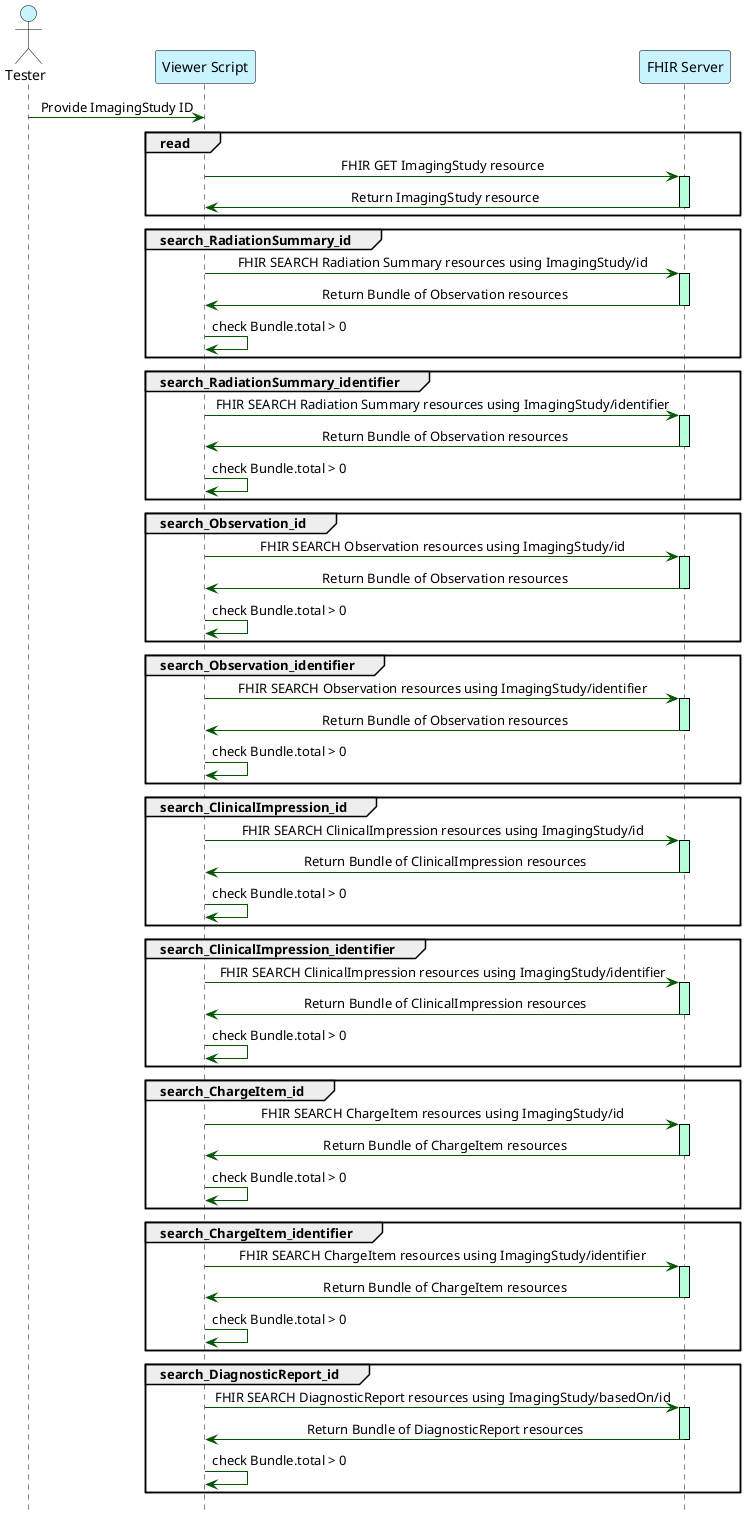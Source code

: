 @startuml
hide footbox
skinparam sequenceMessageAlign center
skinparam sequence {
  ArrowColor #005500
  LifeLineBorderColor Black
  ActorFontColor Black
  ActorBorderColor Black
  ParticipantBorderColor Black
  ParticipantBackgroundColor #c9f4ff
  ActorBackgroundColor #c9f4ff
}

actor "Tester" as tester
participant "Viewer Script" as viewer
participant "FHIR Server" as server

tester -> viewer : Provide ImagingStudy ID

group read
  viewer -> server : FHIR GET ImagingStudy resource
  activate server #b3ffd7
  server  -> viewer: Return ImagingStudy resource
  deactivate server
end

group search_RadiationSummary_id
  viewer -> server : FHIR SEARCH Radiation Summary resources using ImagingStudy/id
  activate server #b3ffd7
  server  -> viewer: Return Bundle of Observation resources
  deactivate server

  viewer -> viewer : check Bundle.total > 0
end

group search_RadiationSummary_identifier
  viewer -> server : FHIR SEARCH Radiation Summary resources using ImagingStudy/identifier
  activate server #b3ffd7
  server  -> viewer: Return Bundle of Observation resources
  deactivate server
  viewer -> viewer : check Bundle.total > 0
end

group search_Observation_id
  viewer -> server : FHIR SEARCH Observation resources using ImagingStudy/id
  activate server #b3ffd7
  server  -> viewer: Return Bundle of Observation resources
  deactivate server

  viewer -> viewer : check Bundle.total > 0
end

group search_Observation_identifier
  viewer -> server : FHIR SEARCH Observation resources using ImagingStudy/identifier
  activate server #b3ffd7
  server  -> viewer: Return Bundle of Observation resources
  deactivate server

  viewer -> viewer : check Bundle.total > 0
end

group search_ClinicalImpression_id
  viewer -> server : FHIR SEARCH ClinicalImpression resources using ImagingStudy/id
  activate server #b3ffd7
  server  -> viewer: Return Bundle of ClinicalImpression resources
  deactivate server

  viewer -> viewer : check Bundle.total > 0
end

group search_ClinicalImpression_identifier
  viewer -> server : FHIR SEARCH ClinicalImpression resources using ImagingStudy/identifier
  activate server #b3ffd7
  server  -> viewer: Return Bundle of ClinicalImpression resources
  deactivate server

  viewer -> viewer : check Bundle.total > 0
end

group search_ChargeItem_id
  viewer -> server : FHIR SEARCH ChargeItem resources using ImagingStudy/id
  activate server #b3ffd7
  server  -> viewer: Return Bundle of ChargeItem resources
  deactivate server

  viewer -> viewer : check Bundle.total > 0
end

group search_ChargeItem_identifier
  viewer -> server : FHIR SEARCH ChargeItem resources using ImagingStudy/identifier
  activate server #b3ffd7
  server  -> viewer: Return Bundle of ChargeItem resources
  deactivate server

  viewer -> viewer : check Bundle.total > 0
end

group search_DiagnosticReport_id
  viewer -> server : FHIR SEARCH DiagnosticReport resources using ImagingStudy/basedOn/id
  activate server #b3ffd7
  server  -> viewer: Return Bundle of DiagnosticReport resources
  deactivate server

  viewer -> viewer : check Bundle.total > 0
end
@enduml